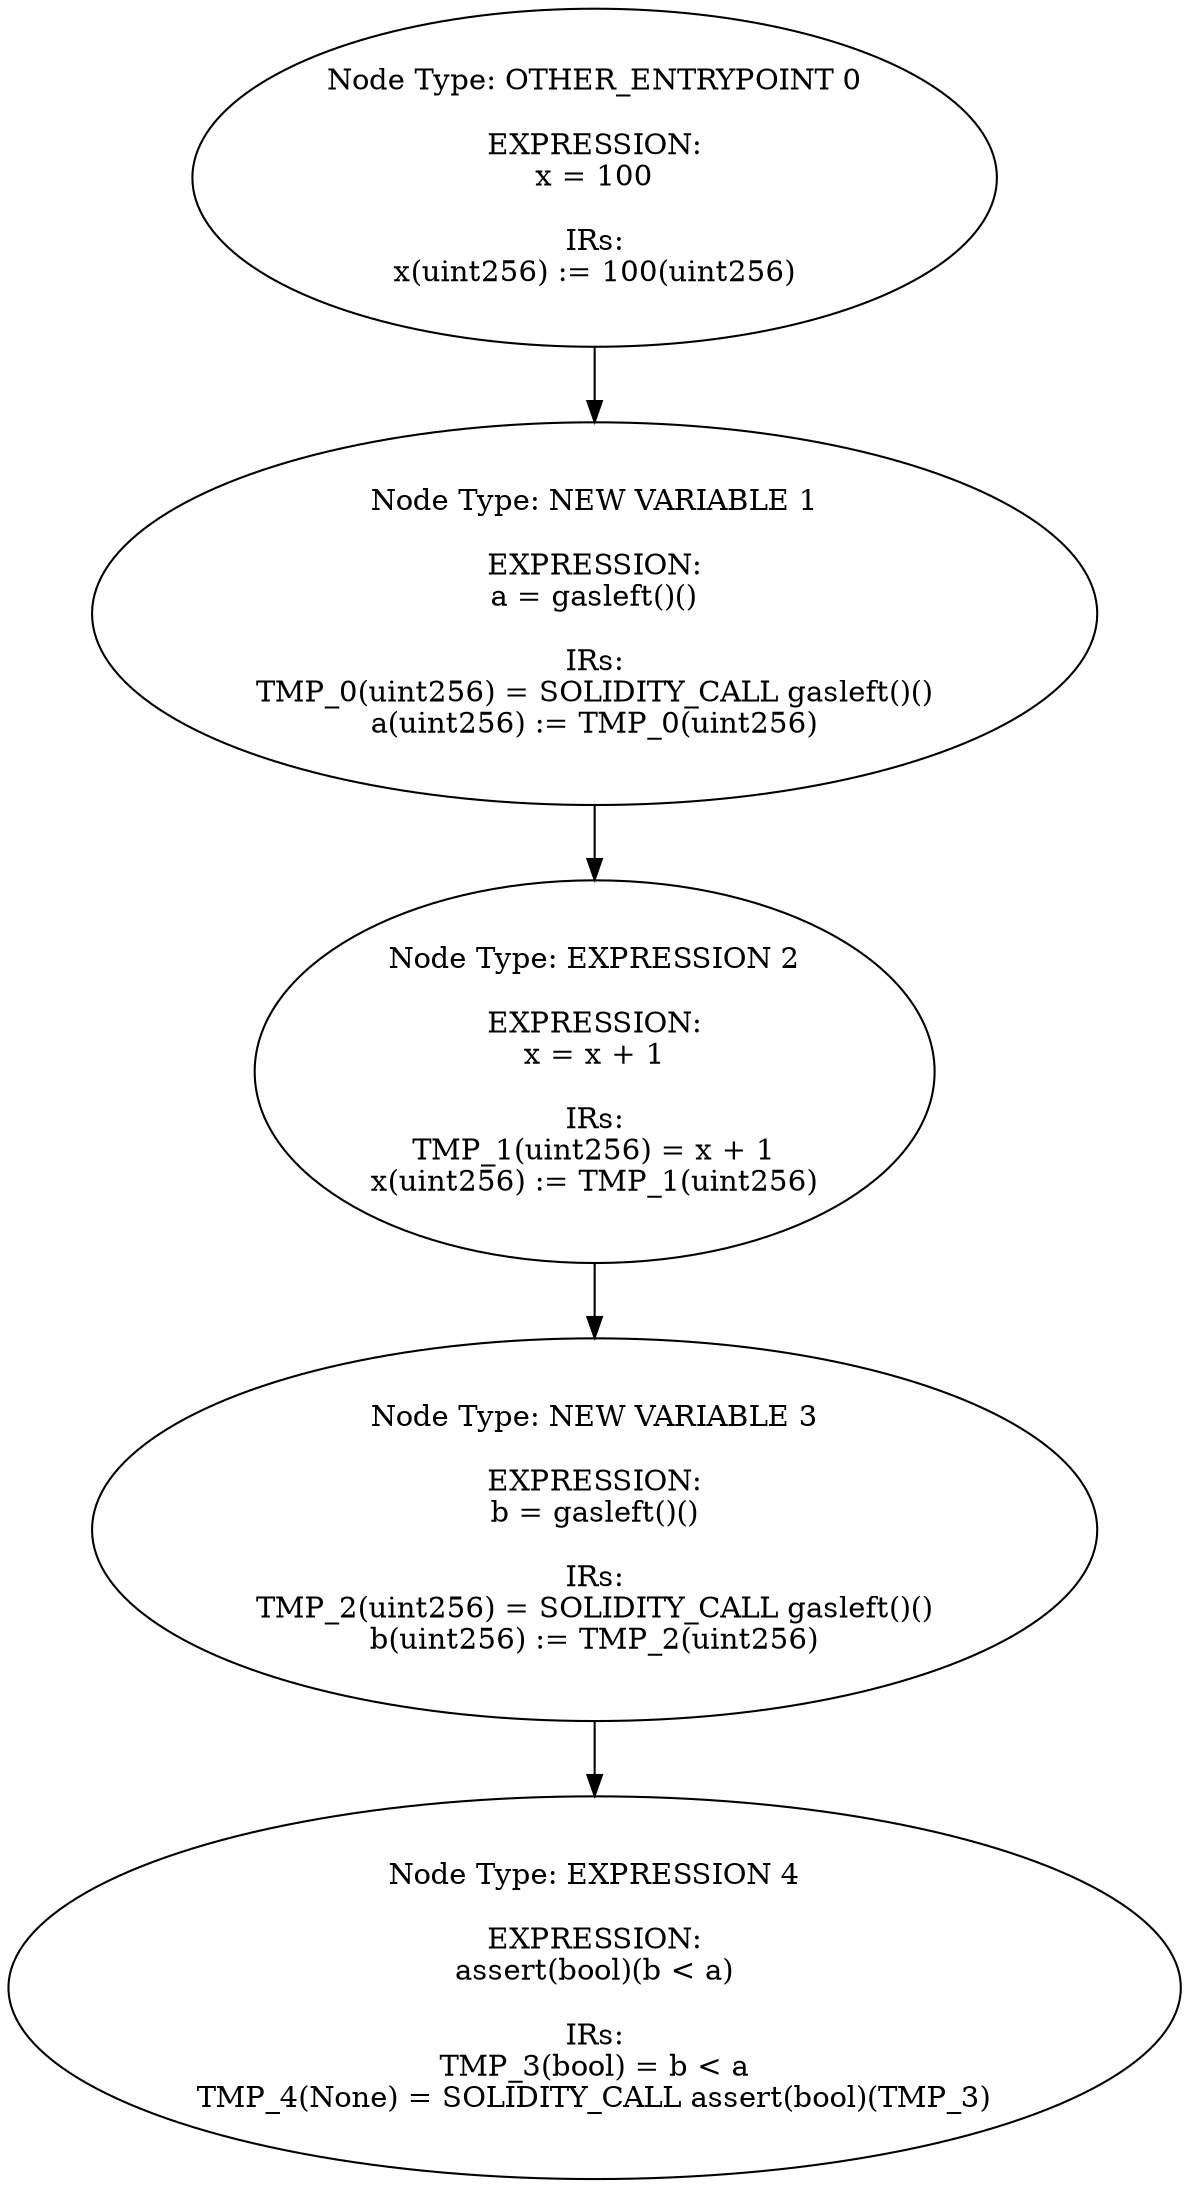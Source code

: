 digraph CFG {
0[label="Node Type: ENTRY_POINT 0
"];
0->1;
1[label="Node Type: NEW VARIABLE 1

EXPRESSION:
a = gasleft()()

IRs:
TMP_0(uint256) = SOLIDITY_CALL gasleft()()
a(uint256) := TMP_0(uint256)"];
1->2;
2[label="Node Type: EXPRESSION 2

EXPRESSION:
x = x + 1

IRs:
TMP_1(uint256) = x + 1
x(uint256) := TMP_1(uint256)"];
2->3;
3[label="Node Type: NEW VARIABLE 3

EXPRESSION:
b = gasleft()()

IRs:
TMP_2(uint256) = SOLIDITY_CALL gasleft()()
b(uint256) := TMP_2(uint256)"];
3->4;
4[label="Node Type: EXPRESSION 4

EXPRESSION:
assert(bool)(b < a)

IRs:
TMP_3(bool) = b < a
TMP_4(None) = SOLIDITY_CALL assert(bool)(TMP_3)"];
0[label="Node Type: OTHER_ENTRYPOINT 0

EXPRESSION:
x = 100

IRs:
x(uint256) := 100(uint256)"];
}
